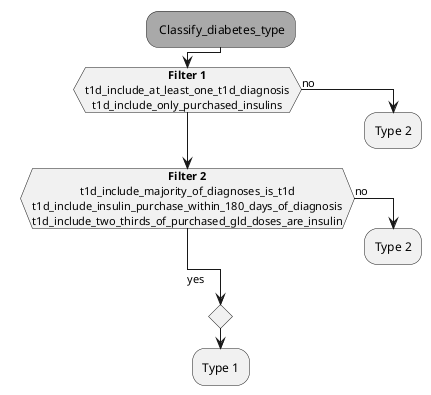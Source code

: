 @startuml classify-diabetes-type-functions

skinparam defaultTextAlignment center

#darkgrey: Classify_diabetes_type;
!pragma useVerticalIf on
if (**Filter 1**\nt1d_include_at_least_one_t1d_diagnosis\nt1d_include_only_purchased_insulins) then (no)
  :Type 2;
  detach
elseif (**Filter 2**\nt1d_include_majority_of_diagnoses_is_t1d\nt1d_include_insulin_purchase_within_180_days_of_diagnosis\nt1d_include_two_thirds_of_purchased_gld_doses_are_insulin) then (no)
  :Type 2;
  detach
else (\nyes)
endif
:Type 1;
detach

@enduml
